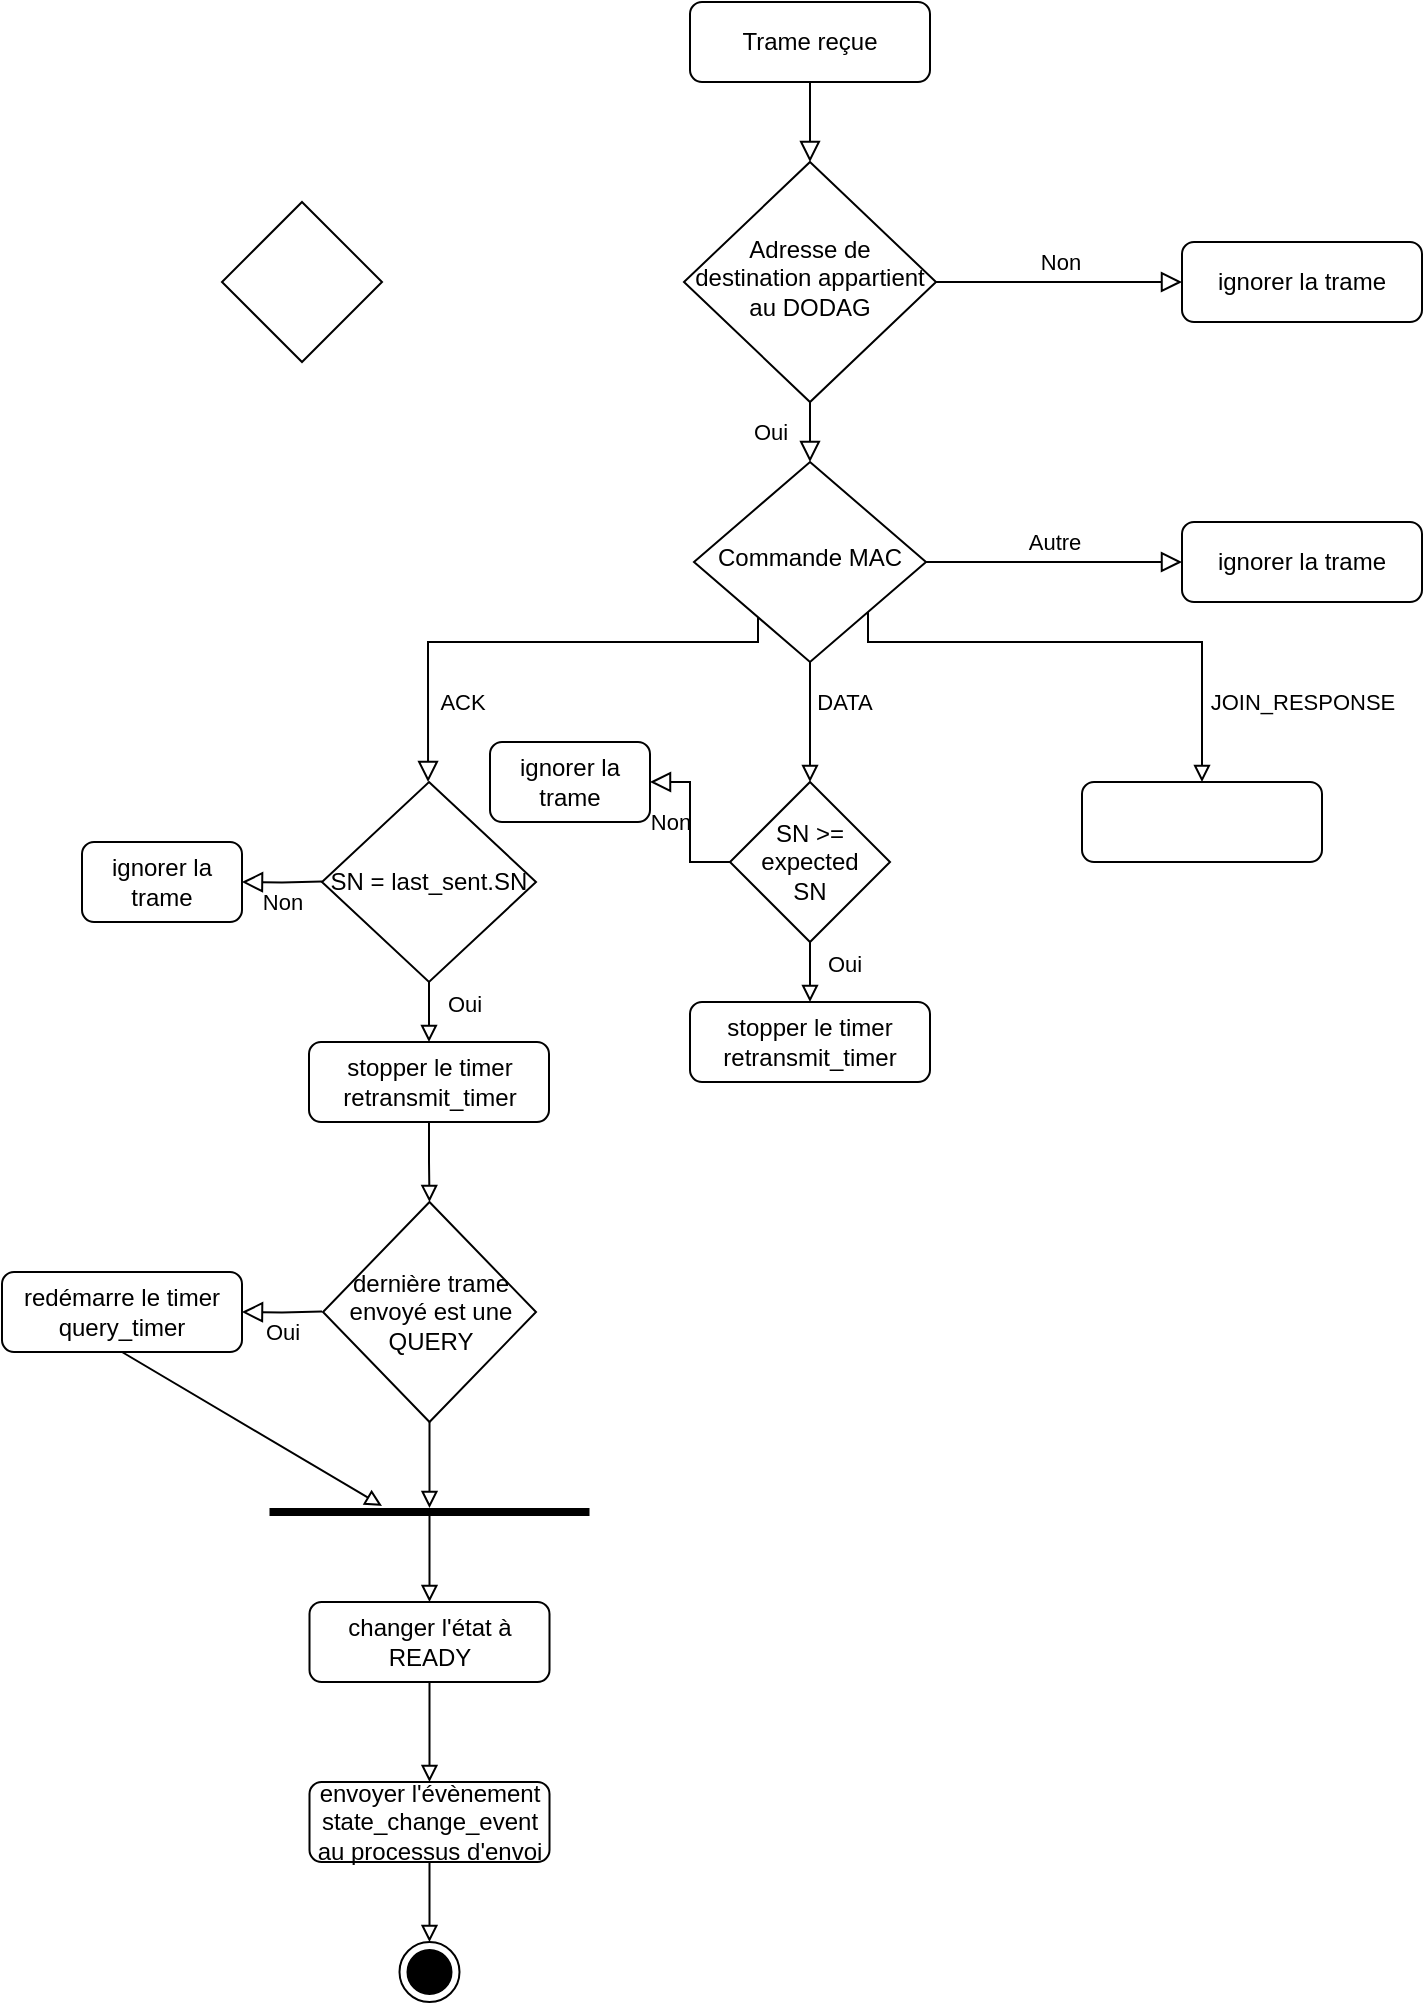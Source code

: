 <mxfile version="14.6.13" type="device"><diagram id="C5RBs43oDa-KdzZeNtuy" name="Page-1"><mxGraphModel dx="981" dy="563" grid="1" gridSize="10" guides="1" tooltips="1" connect="1" arrows="1" fold="1" page="1" pageScale="1" pageWidth="827" pageHeight="1169" math="0" shadow="0"><root><mxCell id="WIyWlLk6GJQsqaUBKTNV-0"/><mxCell id="WIyWlLk6GJQsqaUBKTNV-1" parent="WIyWlLk6GJQsqaUBKTNV-0"/><mxCell id="WIyWlLk6GJQsqaUBKTNV-2" value="" style="rounded=0;html=1;jettySize=auto;orthogonalLoop=1;fontSize=11;endArrow=block;endFill=0;endSize=8;strokeWidth=1;shadow=0;labelBackgroundColor=none;edgeStyle=orthogonalEdgeStyle;" parent="WIyWlLk6GJQsqaUBKTNV-1" source="WIyWlLk6GJQsqaUBKTNV-3" target="WIyWlLk6GJQsqaUBKTNV-6" edge="1"><mxGeometry relative="1" as="geometry"/></mxCell><mxCell id="WIyWlLk6GJQsqaUBKTNV-3" value="Trame reçue" style="rounded=1;whiteSpace=wrap;html=1;fontSize=12;glass=0;strokeWidth=1;shadow=0;" parent="WIyWlLk6GJQsqaUBKTNV-1" vertex="1"><mxGeometry x="354" y="10" width="120" height="40" as="geometry"/></mxCell><mxCell id="WIyWlLk6GJQsqaUBKTNV-4" value="Oui" style="rounded=0;html=1;jettySize=auto;orthogonalLoop=1;fontSize=11;endArrow=block;endFill=0;endSize=8;strokeWidth=1;shadow=0;labelBackgroundColor=none;edgeStyle=orthogonalEdgeStyle;" parent="WIyWlLk6GJQsqaUBKTNV-1" source="WIyWlLk6GJQsqaUBKTNV-6" target="WIyWlLk6GJQsqaUBKTNV-10" edge="1"><mxGeometry y="20" relative="1" as="geometry"><mxPoint as="offset"/></mxGeometry></mxCell><mxCell id="WIyWlLk6GJQsqaUBKTNV-5" value="Non" style="edgeStyle=orthogonalEdgeStyle;rounded=0;html=1;jettySize=auto;orthogonalLoop=1;fontSize=11;endArrow=block;endFill=0;endSize=8;strokeWidth=1;shadow=0;labelBackgroundColor=none;" parent="WIyWlLk6GJQsqaUBKTNV-1" source="WIyWlLk6GJQsqaUBKTNV-6" target="WIyWlLk6GJQsqaUBKTNV-7" edge="1"><mxGeometry y="10" relative="1" as="geometry"><mxPoint as="offset"/></mxGeometry></mxCell><mxCell id="WIyWlLk6GJQsqaUBKTNV-6" value="Adresse de destination appartient au DODAG" style="rhombus;whiteSpace=wrap;html=1;shadow=0;fontFamily=Helvetica;fontSize=12;align=center;strokeWidth=1;spacing=6;spacingTop=-4;" parent="WIyWlLk6GJQsqaUBKTNV-1" vertex="1"><mxGeometry x="351" y="90" width="126" height="120" as="geometry"/></mxCell><mxCell id="WIyWlLk6GJQsqaUBKTNV-7" value="ignorer la trame" style="rounded=1;whiteSpace=wrap;html=1;fontSize=12;glass=0;strokeWidth=1;shadow=0;" parent="WIyWlLk6GJQsqaUBKTNV-1" vertex="1"><mxGeometry x="600" y="130" width="120" height="40" as="geometry"/></mxCell><mxCell id="WIyWlLk6GJQsqaUBKTNV-8" value="ACK" style="rounded=0;html=1;jettySize=auto;orthogonalLoop=1;fontSize=11;endArrow=block;endFill=0;endSize=8;strokeWidth=1;shadow=0;labelBackgroundColor=none;edgeStyle=orthogonalEdgeStyle;exitX=0;exitY=1;exitDx=0;exitDy=0;" parent="WIyWlLk6GJQsqaUBKTNV-1" edge="1"><mxGeometry x="0.68" y="17" relative="1" as="geometry"><mxPoint as="offset"/><mxPoint x="388" y="315" as="sourcePoint"/><mxPoint x="223.029" y="400" as="targetPoint"/><Array as="points"><mxPoint x="388" y="330"/><mxPoint x="223" y="330"/></Array></mxGeometry></mxCell><mxCell id="WIyWlLk6GJQsqaUBKTNV-9" value="Autre" style="edgeStyle=orthogonalEdgeStyle;rounded=0;html=1;jettySize=auto;orthogonalLoop=1;fontSize=11;endArrow=block;endFill=0;endSize=8;strokeWidth=1;shadow=0;labelBackgroundColor=none;" parent="WIyWlLk6GJQsqaUBKTNV-1" source="WIyWlLk6GJQsqaUBKTNV-10" target="WIyWlLk6GJQsqaUBKTNV-12" edge="1"><mxGeometry y="10" relative="1" as="geometry"><mxPoint as="offset"/></mxGeometry></mxCell><mxCell id="BNR7LDEGvRkATOQEWAwL-2" style="edgeStyle=orthogonalEdgeStyle;rounded=0;orthogonalLoop=1;jettySize=auto;html=1;endArrow=block;endFill=0;" edge="1" parent="WIyWlLk6GJQsqaUBKTNV-1" source="WIyWlLk6GJQsqaUBKTNV-10"><mxGeometry relative="1" as="geometry"><mxPoint x="414" y="400" as="targetPoint"/></mxGeometry></mxCell><mxCell id="BNR7LDEGvRkATOQEWAwL-4" value="DATA" style="edgeLabel;html=1;align=center;verticalAlign=middle;resizable=0;points=[];" vertex="1" connectable="0" parent="BNR7LDEGvRkATOQEWAwL-2"><mxGeometry x="0.305" y="1" relative="1" as="geometry"><mxPoint x="15" y="-19" as="offset"/></mxGeometry></mxCell><mxCell id="BNR7LDEGvRkATOQEWAwL-3" style="edgeStyle=orthogonalEdgeStyle;rounded=0;orthogonalLoop=1;jettySize=auto;html=1;exitX=1;exitY=1;exitDx=0;exitDy=0;entryX=0.5;entryY=0;entryDx=0;entryDy=0;endArrow=block;endFill=0;" edge="1" parent="WIyWlLk6GJQsqaUBKTNV-1" source="WIyWlLk6GJQsqaUBKTNV-10" target="BNR7LDEGvRkATOQEWAwL-1"><mxGeometry relative="1" as="geometry"><Array as="points"><mxPoint x="443" y="330"/><mxPoint x="610" y="330"/></Array></mxGeometry></mxCell><mxCell id="BNR7LDEGvRkATOQEWAwL-5" value="JOIN_RESPONSE" style="edgeLabel;html=1;align=center;verticalAlign=middle;resizable=0;points=[];" vertex="1" connectable="0" parent="BNR7LDEGvRkATOQEWAwL-3"><mxGeometry x="0.526" y="2" relative="1" as="geometry"><mxPoint x="48" y="19" as="offset"/></mxGeometry></mxCell><mxCell id="WIyWlLk6GJQsqaUBKTNV-10" value="Commande MAC" style="rhombus;whiteSpace=wrap;html=1;shadow=0;fontFamily=Helvetica;fontSize=12;align=center;strokeWidth=1;spacing=6;spacingTop=-4;" parent="WIyWlLk6GJQsqaUBKTNV-1" vertex="1"><mxGeometry x="356" y="240" width="116" height="100" as="geometry"/></mxCell><mxCell id="BNR7LDEGvRkATOQEWAwL-13" style="edgeStyle=orthogonalEdgeStyle;rounded=0;orthogonalLoop=1;jettySize=auto;html=1;entryX=0.5;entryY=0;entryDx=0;entryDy=0;endArrow=block;endFill=0;" edge="1" parent="WIyWlLk6GJQsqaUBKTNV-1" source="WIyWlLk6GJQsqaUBKTNV-11" target="BNR7LDEGvRkATOQEWAwL-12"><mxGeometry relative="1" as="geometry"/></mxCell><mxCell id="WIyWlLk6GJQsqaUBKTNV-11" value="stopper le timer retransmit_timer" style="rounded=1;whiteSpace=wrap;html=1;fontSize=12;glass=0;strokeWidth=1;shadow=0;" parent="WIyWlLk6GJQsqaUBKTNV-1" vertex="1"><mxGeometry x="163.5" y="530" width="120" height="40" as="geometry"/></mxCell><mxCell id="WIyWlLk6GJQsqaUBKTNV-12" value="ignorer la trame" style="rounded=1;whiteSpace=wrap;html=1;fontSize=12;glass=0;strokeWidth=1;shadow=0;" parent="WIyWlLk6GJQsqaUBKTNV-1" vertex="1"><mxGeometry x="600" y="270" width="120" height="40" as="geometry"/></mxCell><mxCell id="BNR7LDEGvRkATOQEWAwL-1" value="" style="rounded=1;whiteSpace=wrap;html=1;" vertex="1" parent="WIyWlLk6GJQsqaUBKTNV-1"><mxGeometry x="550" y="400" width="120" height="40" as="geometry"/></mxCell><mxCell id="BNR7LDEGvRkATOQEWAwL-6" value="" style="rhombus;whiteSpace=wrap;html=1;" vertex="1" parent="WIyWlLk6GJQsqaUBKTNV-1"><mxGeometry x="120" y="110" width="80" height="80" as="geometry"/></mxCell><mxCell id="BNR7LDEGvRkATOQEWAwL-10" style="edgeStyle=orthogonalEdgeStyle;rounded=0;orthogonalLoop=1;jettySize=auto;html=1;endArrow=block;endFill=0;" edge="1" parent="WIyWlLk6GJQsqaUBKTNV-1" source="BNR7LDEGvRkATOQEWAwL-7" target="WIyWlLk6GJQsqaUBKTNV-11"><mxGeometry relative="1" as="geometry"/></mxCell><mxCell id="BNR7LDEGvRkATOQEWAwL-11" value="Oui" style="edgeLabel;html=1;align=center;verticalAlign=middle;resizable=0;points=[];" vertex="1" connectable="0" parent="BNR7LDEGvRkATOQEWAwL-10"><mxGeometry x="-0.827" relative="1" as="geometry"><mxPoint x="17" y="6" as="offset"/></mxGeometry></mxCell><mxCell id="BNR7LDEGvRkATOQEWAwL-7" value="SN = last_sent.SN" style="rhombus;whiteSpace=wrap;html=1;" vertex="1" parent="WIyWlLk6GJQsqaUBKTNV-1"><mxGeometry x="170" y="400" width="107" height="100" as="geometry"/></mxCell><mxCell id="BNR7LDEGvRkATOQEWAwL-8" value="Non" style="edgeStyle=orthogonalEdgeStyle;rounded=0;html=1;jettySize=auto;orthogonalLoop=1;fontSize=11;endArrow=block;endFill=0;endSize=8;strokeWidth=1;shadow=0;labelBackgroundColor=none;entryX=1;entryY=0.5;entryDx=0;entryDy=0;" edge="1" parent="WIyWlLk6GJQsqaUBKTNV-1" target="BNR7LDEGvRkATOQEWAwL-9"><mxGeometry y="10" relative="1" as="geometry"><mxPoint as="offset"/><mxPoint x="170" y="449.71" as="sourcePoint"/><mxPoint x="47" y="449.71" as="targetPoint"/></mxGeometry></mxCell><mxCell id="BNR7LDEGvRkATOQEWAwL-9" value="ignorer la trame" style="rounded=1;whiteSpace=wrap;html=1;fontSize=12;glass=0;strokeWidth=1;shadow=0;" vertex="1" parent="WIyWlLk6GJQsqaUBKTNV-1"><mxGeometry x="50" y="430" width="80" height="40" as="geometry"/></mxCell><mxCell id="BNR7LDEGvRkATOQEWAwL-22" style="edgeStyle=none;rounded=0;orthogonalLoop=1;jettySize=auto;html=1;exitX=0.5;exitY=1;exitDx=0;exitDy=0;endArrow=block;endFill=0;" edge="1" parent="WIyWlLk6GJQsqaUBKTNV-1" source="BNR7LDEGvRkATOQEWAwL-12" target="BNR7LDEGvRkATOQEWAwL-20"><mxGeometry relative="1" as="geometry"/></mxCell><mxCell id="BNR7LDEGvRkATOQEWAwL-12" value="dernière trame envoyé est une&lt;br&gt;QUERY" style="rhombus;whiteSpace=wrap;html=1;" vertex="1" parent="WIyWlLk6GJQsqaUBKTNV-1"><mxGeometry x="170.5" y="610" width="106.5" height="110" as="geometry"/></mxCell><mxCell id="BNR7LDEGvRkATOQEWAwL-14" value="Oui" style="edgeStyle=orthogonalEdgeStyle;rounded=0;html=1;jettySize=auto;orthogonalLoop=1;fontSize=11;endArrow=block;endFill=0;endSize=8;strokeWidth=1;shadow=0;labelBackgroundColor=none;entryX=1;entryY=0.5;entryDx=0;entryDy=0;" edge="1" parent="WIyWlLk6GJQsqaUBKTNV-1" target="BNR7LDEGvRkATOQEWAwL-15"><mxGeometry y="10" relative="1" as="geometry"><mxPoint as="offset"/><mxPoint x="170" y="664.71" as="sourcePoint"/><mxPoint x="47" y="664.71" as="targetPoint"/></mxGeometry></mxCell><mxCell id="BNR7LDEGvRkATOQEWAwL-21" style="edgeStyle=none;rounded=0;orthogonalLoop=1;jettySize=auto;html=1;endArrow=block;endFill=0;exitX=0.5;exitY=1;exitDx=0;exitDy=0;" edge="1" parent="WIyWlLk6GJQsqaUBKTNV-1" source="BNR7LDEGvRkATOQEWAwL-15"><mxGeometry relative="1" as="geometry"><mxPoint x="21.378" y="686" as="sourcePoint"/><mxPoint x="200" y="762" as="targetPoint"/></mxGeometry></mxCell><mxCell id="BNR7LDEGvRkATOQEWAwL-15" value="redémarre le timer query_timer" style="rounded=1;whiteSpace=wrap;html=1;fontSize=12;glass=0;strokeWidth=1;shadow=0;" vertex="1" parent="WIyWlLk6GJQsqaUBKTNV-1"><mxGeometry x="10" y="645" width="120" height="40" as="geometry"/></mxCell><mxCell id="BNR7LDEGvRkATOQEWAwL-25" style="edgeStyle=none;rounded=0;orthogonalLoop=1;jettySize=auto;html=1;endArrow=block;endFill=0;" edge="1" parent="WIyWlLk6GJQsqaUBKTNV-1" source="BNR7LDEGvRkATOQEWAwL-16" target="BNR7LDEGvRkATOQEWAwL-24"><mxGeometry relative="1" as="geometry"/></mxCell><mxCell id="BNR7LDEGvRkATOQEWAwL-16" value="changer l'état à READY" style="rounded=1;whiteSpace=wrap;html=1;" vertex="1" parent="WIyWlLk6GJQsqaUBKTNV-1"><mxGeometry x="163.75" y="810" width="120" height="40" as="geometry"/></mxCell><mxCell id="BNR7LDEGvRkATOQEWAwL-23" style="edgeStyle=none;rounded=0;orthogonalLoop=1;jettySize=auto;html=1;endArrow=block;endFill=0;" edge="1" parent="WIyWlLk6GJQsqaUBKTNV-1" source="BNR7LDEGvRkATOQEWAwL-20" target="BNR7LDEGvRkATOQEWAwL-16"><mxGeometry relative="1" as="geometry"/></mxCell><mxCell id="BNR7LDEGvRkATOQEWAwL-20" value="" style="line;strokeWidth=4;html=1;perimeter=backbonePerimeter;points=[];outlineConnect=0;" vertex="1" parent="WIyWlLk6GJQsqaUBKTNV-1"><mxGeometry x="143.75" y="760" width="160" height="10" as="geometry"/></mxCell><mxCell id="BNR7LDEGvRkATOQEWAwL-27" style="edgeStyle=none;rounded=0;orthogonalLoop=1;jettySize=auto;html=1;entryX=0.5;entryY=0;entryDx=0;entryDy=0;endArrow=block;endFill=0;" edge="1" parent="WIyWlLk6GJQsqaUBKTNV-1" source="BNR7LDEGvRkATOQEWAwL-24" target="BNR7LDEGvRkATOQEWAwL-26"><mxGeometry relative="1" as="geometry"/></mxCell><mxCell id="BNR7LDEGvRkATOQEWAwL-24" value="envoyer l'évènement state_change_event&lt;br&gt;au processus d'envoi" style="rounded=1;whiteSpace=wrap;html=1;" vertex="1" parent="WIyWlLk6GJQsqaUBKTNV-1"><mxGeometry x="163.75" y="900" width="120" height="40" as="geometry"/></mxCell><mxCell id="BNR7LDEGvRkATOQEWAwL-26" value="" style="ellipse;html=1;shape=endState;fillColor=#000000;strokeColor=#000000;" vertex="1" parent="WIyWlLk6GJQsqaUBKTNV-1"><mxGeometry x="208.75" y="980" width="30" height="30" as="geometry"/></mxCell><mxCell id="BNR7LDEGvRkATOQEWAwL-33" value="SN &amp;gt;= expected&lt;br&gt;SN" style="rhombus;whiteSpace=wrap;html=1;" vertex="1" parent="WIyWlLk6GJQsqaUBKTNV-1"><mxGeometry x="374" y="400" width="80" height="80" as="geometry"/></mxCell><mxCell id="BNR7LDEGvRkATOQEWAwL-34" value="stopper le timer retransmit_timer" style="rounded=1;whiteSpace=wrap;html=1;fontSize=12;glass=0;strokeWidth=1;shadow=0;" vertex="1" parent="WIyWlLk6GJQsqaUBKTNV-1"><mxGeometry x="354" y="510" width="120" height="40" as="geometry"/></mxCell><mxCell id="BNR7LDEGvRkATOQEWAwL-35" style="edgeStyle=orthogonalEdgeStyle;rounded=0;orthogonalLoop=1;jettySize=auto;html=1;endArrow=block;endFill=0;exitX=0.5;exitY=1;exitDx=0;exitDy=0;" edge="1" parent="WIyWlLk6GJQsqaUBKTNV-1" target="BNR7LDEGvRkATOQEWAwL-34" source="BNR7LDEGvRkATOQEWAwL-33"><mxGeometry relative="1" as="geometry"><mxPoint x="410.983" y="499.984" as="sourcePoint"/></mxGeometry></mxCell><mxCell id="BNR7LDEGvRkATOQEWAwL-36" value="Oui" style="edgeLabel;html=1;align=center;verticalAlign=middle;resizable=0;points=[];" vertex="1" connectable="0" parent="BNR7LDEGvRkATOQEWAwL-35"><mxGeometry x="-0.827" relative="1" as="geometry"><mxPoint x="17" y="6" as="offset"/></mxGeometry></mxCell><mxCell id="BNR7LDEGvRkATOQEWAwL-37" value="Non" style="edgeStyle=orthogonalEdgeStyle;rounded=0;html=1;jettySize=auto;orthogonalLoop=1;fontSize=11;endArrow=block;endFill=0;endSize=8;strokeWidth=1;shadow=0;labelBackgroundColor=none;entryX=1;entryY=0.5;entryDx=0;entryDy=0;exitX=0;exitY=0.5;exitDx=0;exitDy=0;" edge="1" parent="WIyWlLk6GJQsqaUBKTNV-1" target="BNR7LDEGvRkATOQEWAwL-38" source="BNR7LDEGvRkATOQEWAwL-33"><mxGeometry y="10" relative="1" as="geometry"><mxPoint as="offset"/><mxPoint x="374" y="399.71" as="sourcePoint"/><mxPoint x="251" y="399.71" as="targetPoint"/></mxGeometry></mxCell><mxCell id="BNR7LDEGvRkATOQEWAwL-38" value="ignorer la trame" style="rounded=1;whiteSpace=wrap;html=1;fontSize=12;glass=0;strokeWidth=1;shadow=0;" vertex="1" parent="WIyWlLk6GJQsqaUBKTNV-1"><mxGeometry x="254" y="380" width="80" height="40" as="geometry"/></mxCell></root></mxGraphModel></diagram></mxfile>